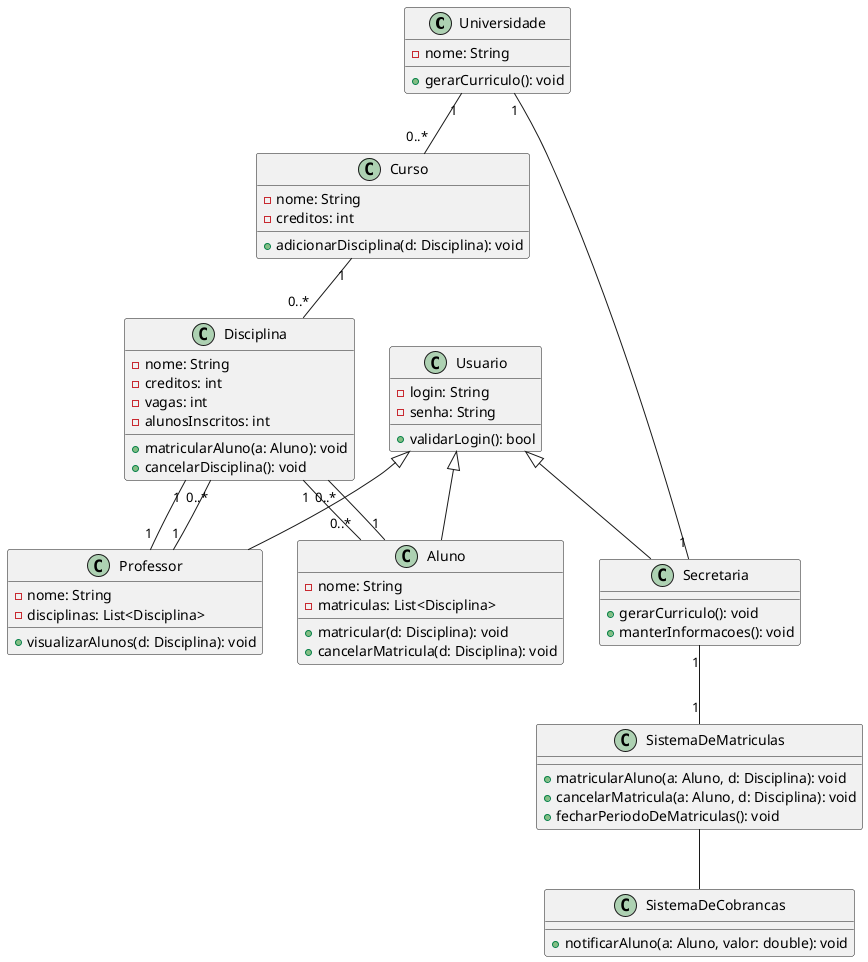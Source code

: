 @startuml

class Universidade {
    -nome: String
    +gerarCurriculo(): void
}

class Curso {
    -nome: String
    -creditos: int
    +adicionarDisciplina(d: Disciplina): void
}

class Disciplina {
    -nome: String
    -creditos: int
    -vagas: int
    -alunosInscritos: int
    +matricularAluno(a: Aluno): void
    +cancelarDisciplina(): void
}

class Aluno {
    -nome: String
    -matriculas: List<Disciplina>
    +matricular(d: Disciplina): void
    +cancelarMatricula(d: Disciplina): void
}

class Professor {
    -nome: String
    -disciplinas: List<Disciplina>
    +visualizarAlunos(d: Disciplina): void
}

class Secretaria {
    +gerarCurriculo(): void
    +manterInformacoes(): void
}

class SistemaDeMatriculas {
    +matricularAluno(a: Aluno, d: Disciplina): void
    +cancelarMatricula(a: Aluno, d: Disciplina): void
    +fecharPeriodoDeMatriculas(): void
}

class SistemaDeCobrancas {
    +notificarAluno(a: Aluno, valor: double): void
}

class Usuario {
    -login: String
    -senha: String
    +validarLogin(): bool
}

Universidade "1" -- "1" Secretaria
Universidade "1" -- "0..*" Curso
Curso "1" -- "0..*" Disciplina
Disciplina "1" -- "0..*" Aluno
Disciplina "1" -- "1" Professor
Aluno "1" -- "0..*" Disciplina
Professor "1" -- "0..*" Disciplina
Secretaria "1" -- "1" SistemaDeMatriculas
SistemaDeMatriculas -- SistemaDeCobrancas
Usuario <|-- Aluno
Usuario <|-- Professor
Usuario <|-- Secretaria

@enduml
